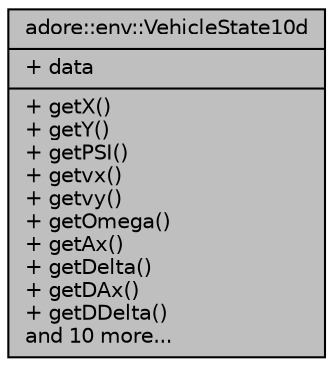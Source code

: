 digraph "adore::env::VehicleState10d"
{
 // LATEX_PDF_SIZE
  edge [fontname="Helvetica",fontsize="10",labelfontname="Helvetica",labelfontsize="10"];
  node [fontname="Helvetica",fontsize="10",shape=record];
  Node1 [label="{adore::env::VehicleState10d\n|+ data\l|+ getX()\l+ getY()\l+ getPSI()\l+ getvx()\l+ getvy()\l+ getOmega()\l+ getAx()\l+ getDelta()\l+ getDAx()\l+ getDDelta()\land 10 more...\l}",height=0.2,width=0.4,color="black", fillcolor="grey75", style="filled", fontcolor="black",tooltip="This struct holds the state of the vehicle in 10d."];
}
